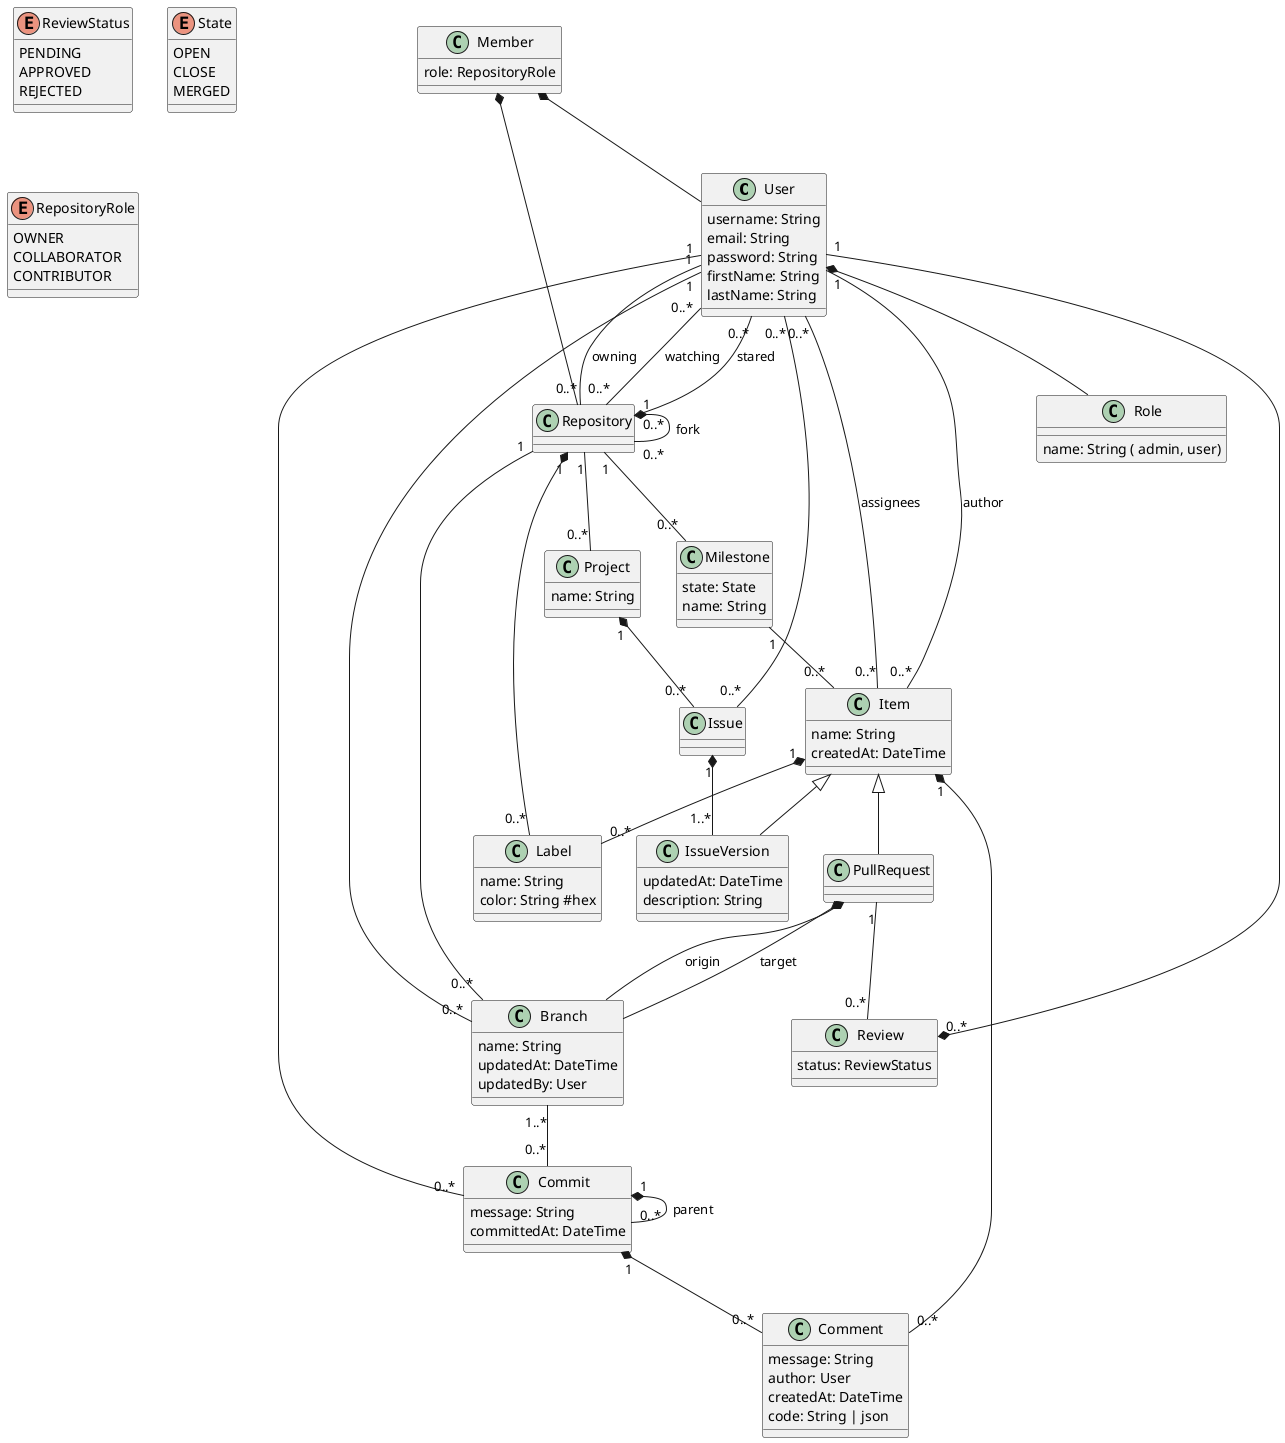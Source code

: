 @startuml
class User {
    username: String
    email: String
    password: String
    firstName: String
    lastName: String
}

class Role {
    name: String ( admin, user)
}

class Member {
    role: RepositoryRole
}

class Repository {}

class Review {
    status: ReviewStatus
}

class Branch {
    name: String
    updatedAt: DateTime
    updatedBy: User
}

class Milestone {
    state: State
    name: String
}

class Project {
    name: String
}

class Issue {}

class PullRequest {}

class Commit {
    message: String
    committedAt: DateTime
}

class IssueVersion {
    updatedAt: DateTime
    description: String
}

class Comment {
    message: String
    author: User
    createdAt: DateTime
    code: String | json
}
class Item {
    name: String
    createdAt: DateTime
}
class Label {
    name: String
    color: String #hex
}

enum ReviewStatus {
    PENDING
    APPROVED
    REJECTED
}

enum State {
    OPEN
    CLOSE
    MERGED
}
enum RepositoryRole {
    OWNER
    COLLABORATOR
    CONTRIBUTOR
}

Member *-- User
Member *-- Repository

User *-- Role
User "0..*" -- "0..*" Repository: watching
User "0..*" -- "0..*" Repository: stared
User "1" -- "0..*" Repository: owning
User "1" -- "0..*" Branch

User "0..*" -- "0..*" Issue
User "1" -- "0..*" Commit

User "1" -- "0..*" Item: author
Item "0..*" -- "0..*" User: assignees

User "1" --* "0..*" Review
PullRequest "1" -- "0..*" Review

Repository "1" *-- "0..*" Repository : fork
Repository  "1" -- "0..*" Branch
Repository  "1" -- "0..*" Milestone
Repository  "1" -- "0..*" Project
Repository  "1" *-- "0..*" Label

Item <|-- IssueVersion
Item <|-- PullRequest
Milestone "1" -- "0..*" Item
Item "1" *-- "0..*" Comment
Item "1" *-- "0..*" Label

Branch "1..*" -- "0..*" Commit
Commit "1" *-- "0..*" Commit : parent
Commit "1" *-- "0..*" Comment

PullRequest *-- Branch: origin
PullRequest *-- Branch: target

Project "1" *-- "0..*" Issue
Issue "1" *-- "1..*" IssueVersion


@enduml